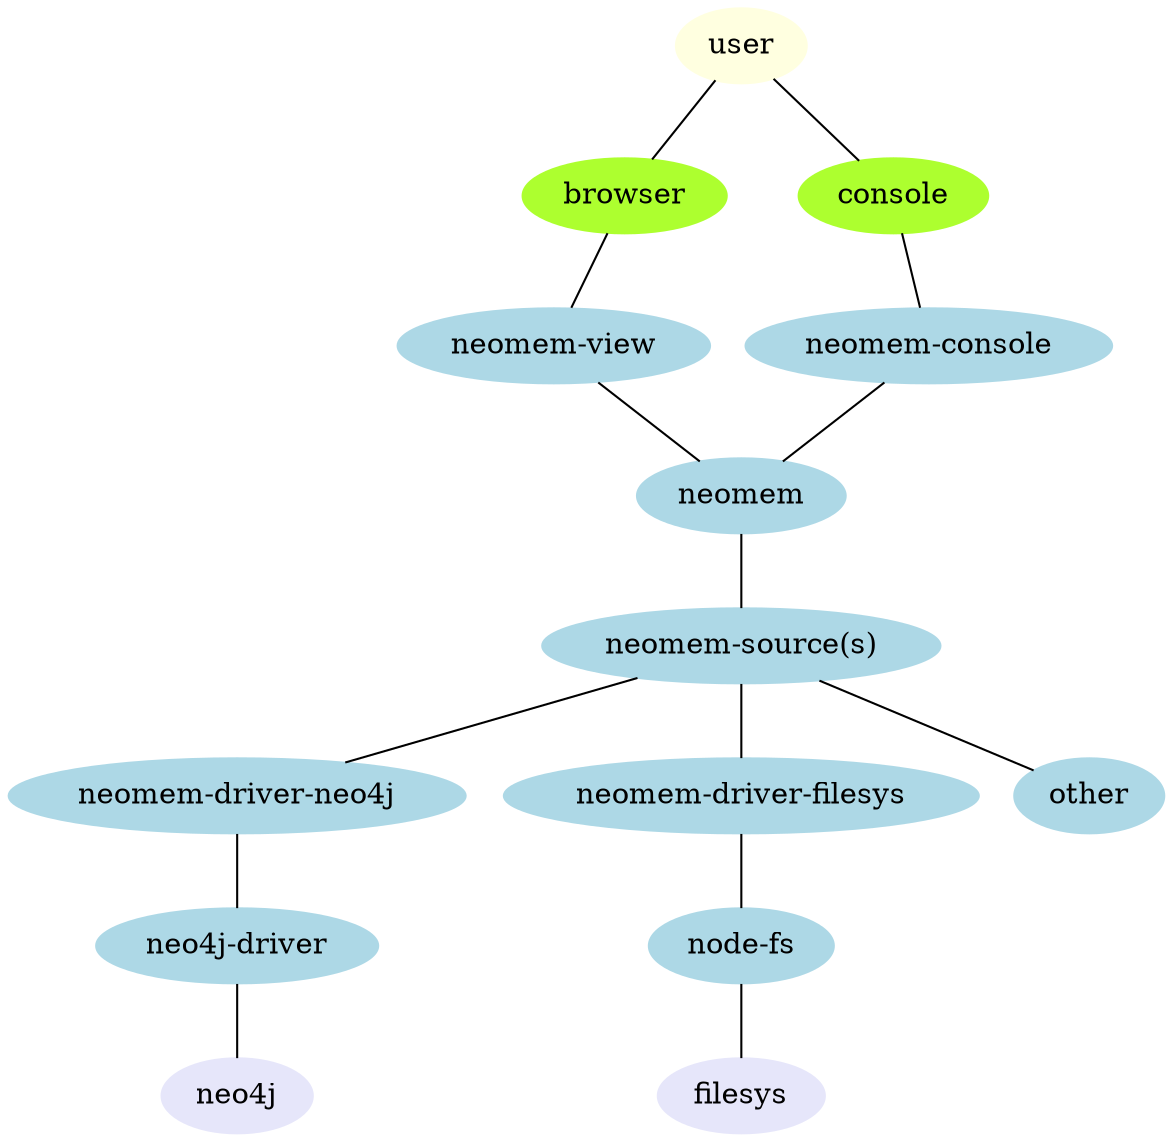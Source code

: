 graph "neomem" {
  // rankdir=LR;
  
  node [ color=lightblue; style=filled ];
  
  user [ color=lightyellow; ]
  browser [ color=greenyellow; ]
  neo4j [ color=lavender; ]
  filesys [ color=lavender; ]
  neomemView [label="neomem-view"];
  neomemNeo4j [label="neomem-driver-neo4j"];
  neomemFilesys [label="neomem-driver-filesys"];
  user -- browser -- neomemView -- { neomem };
  // neomem -- { neomemNeo4j, neomemFilesys, other };
  neomem -- "neomem-source(s)" -- { neomemNeo4j, neomemFilesys, other };
  neomemNeo4j -- "neo4j-driver" -- neo4j;
  neomemFilesys -- "node-fs" -- filesys;

  console [ color=greenyellow; ]
  // neomemConsole [label="neomem-console"];
  user -- console -- "neomem-console" -- neomem;
  // neomemConsole -- parser;
  // neomemConsole -- parser;
  // parser -- neomem;
}
